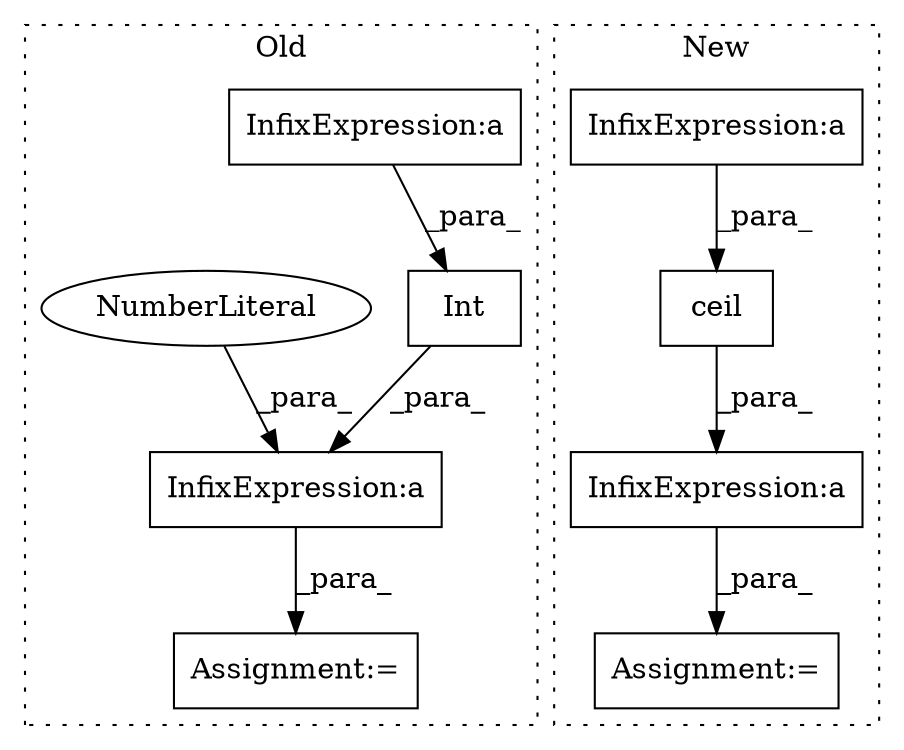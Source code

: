 digraph G {
subgraph cluster0 {
1 [label="Int" a="32" s="5788,5824" l="4,1" shape="box"];
5 [label="Assignment:=" a="7" s="6386" l="1" shape="box"];
7 [label="InfixExpression:a" a="27" s="6405" l="3" shape="box"];
8 [label="InfixExpression:a" a="27" s="5808" l="3" shape="box"];
9 [label="NumberLiteral" a="34" s="6408" l="1" shape="ellipse"];
label = "Old";
style="dotted";
}
subgraph cluster1 {
2 [label="ceil" a="32" s="5843,5871" l="5,1" shape="box"];
3 [label="Assignment:=" a="7" s="6459" l="1" shape="box"];
4 [label="InfixExpression:a" a="27" s="5860" l="3" shape="box"];
6 [label="InfixExpression:a" a="27" s="5901" l="3" shape="box"];
label = "New";
style="dotted";
}
1 -> 7 [label="_para_"];
2 -> 6 [label="_para_"];
4 -> 2 [label="_para_"];
6 -> 3 [label="_para_"];
7 -> 5 [label="_para_"];
8 -> 1 [label="_para_"];
9 -> 7 [label="_para_"];
}